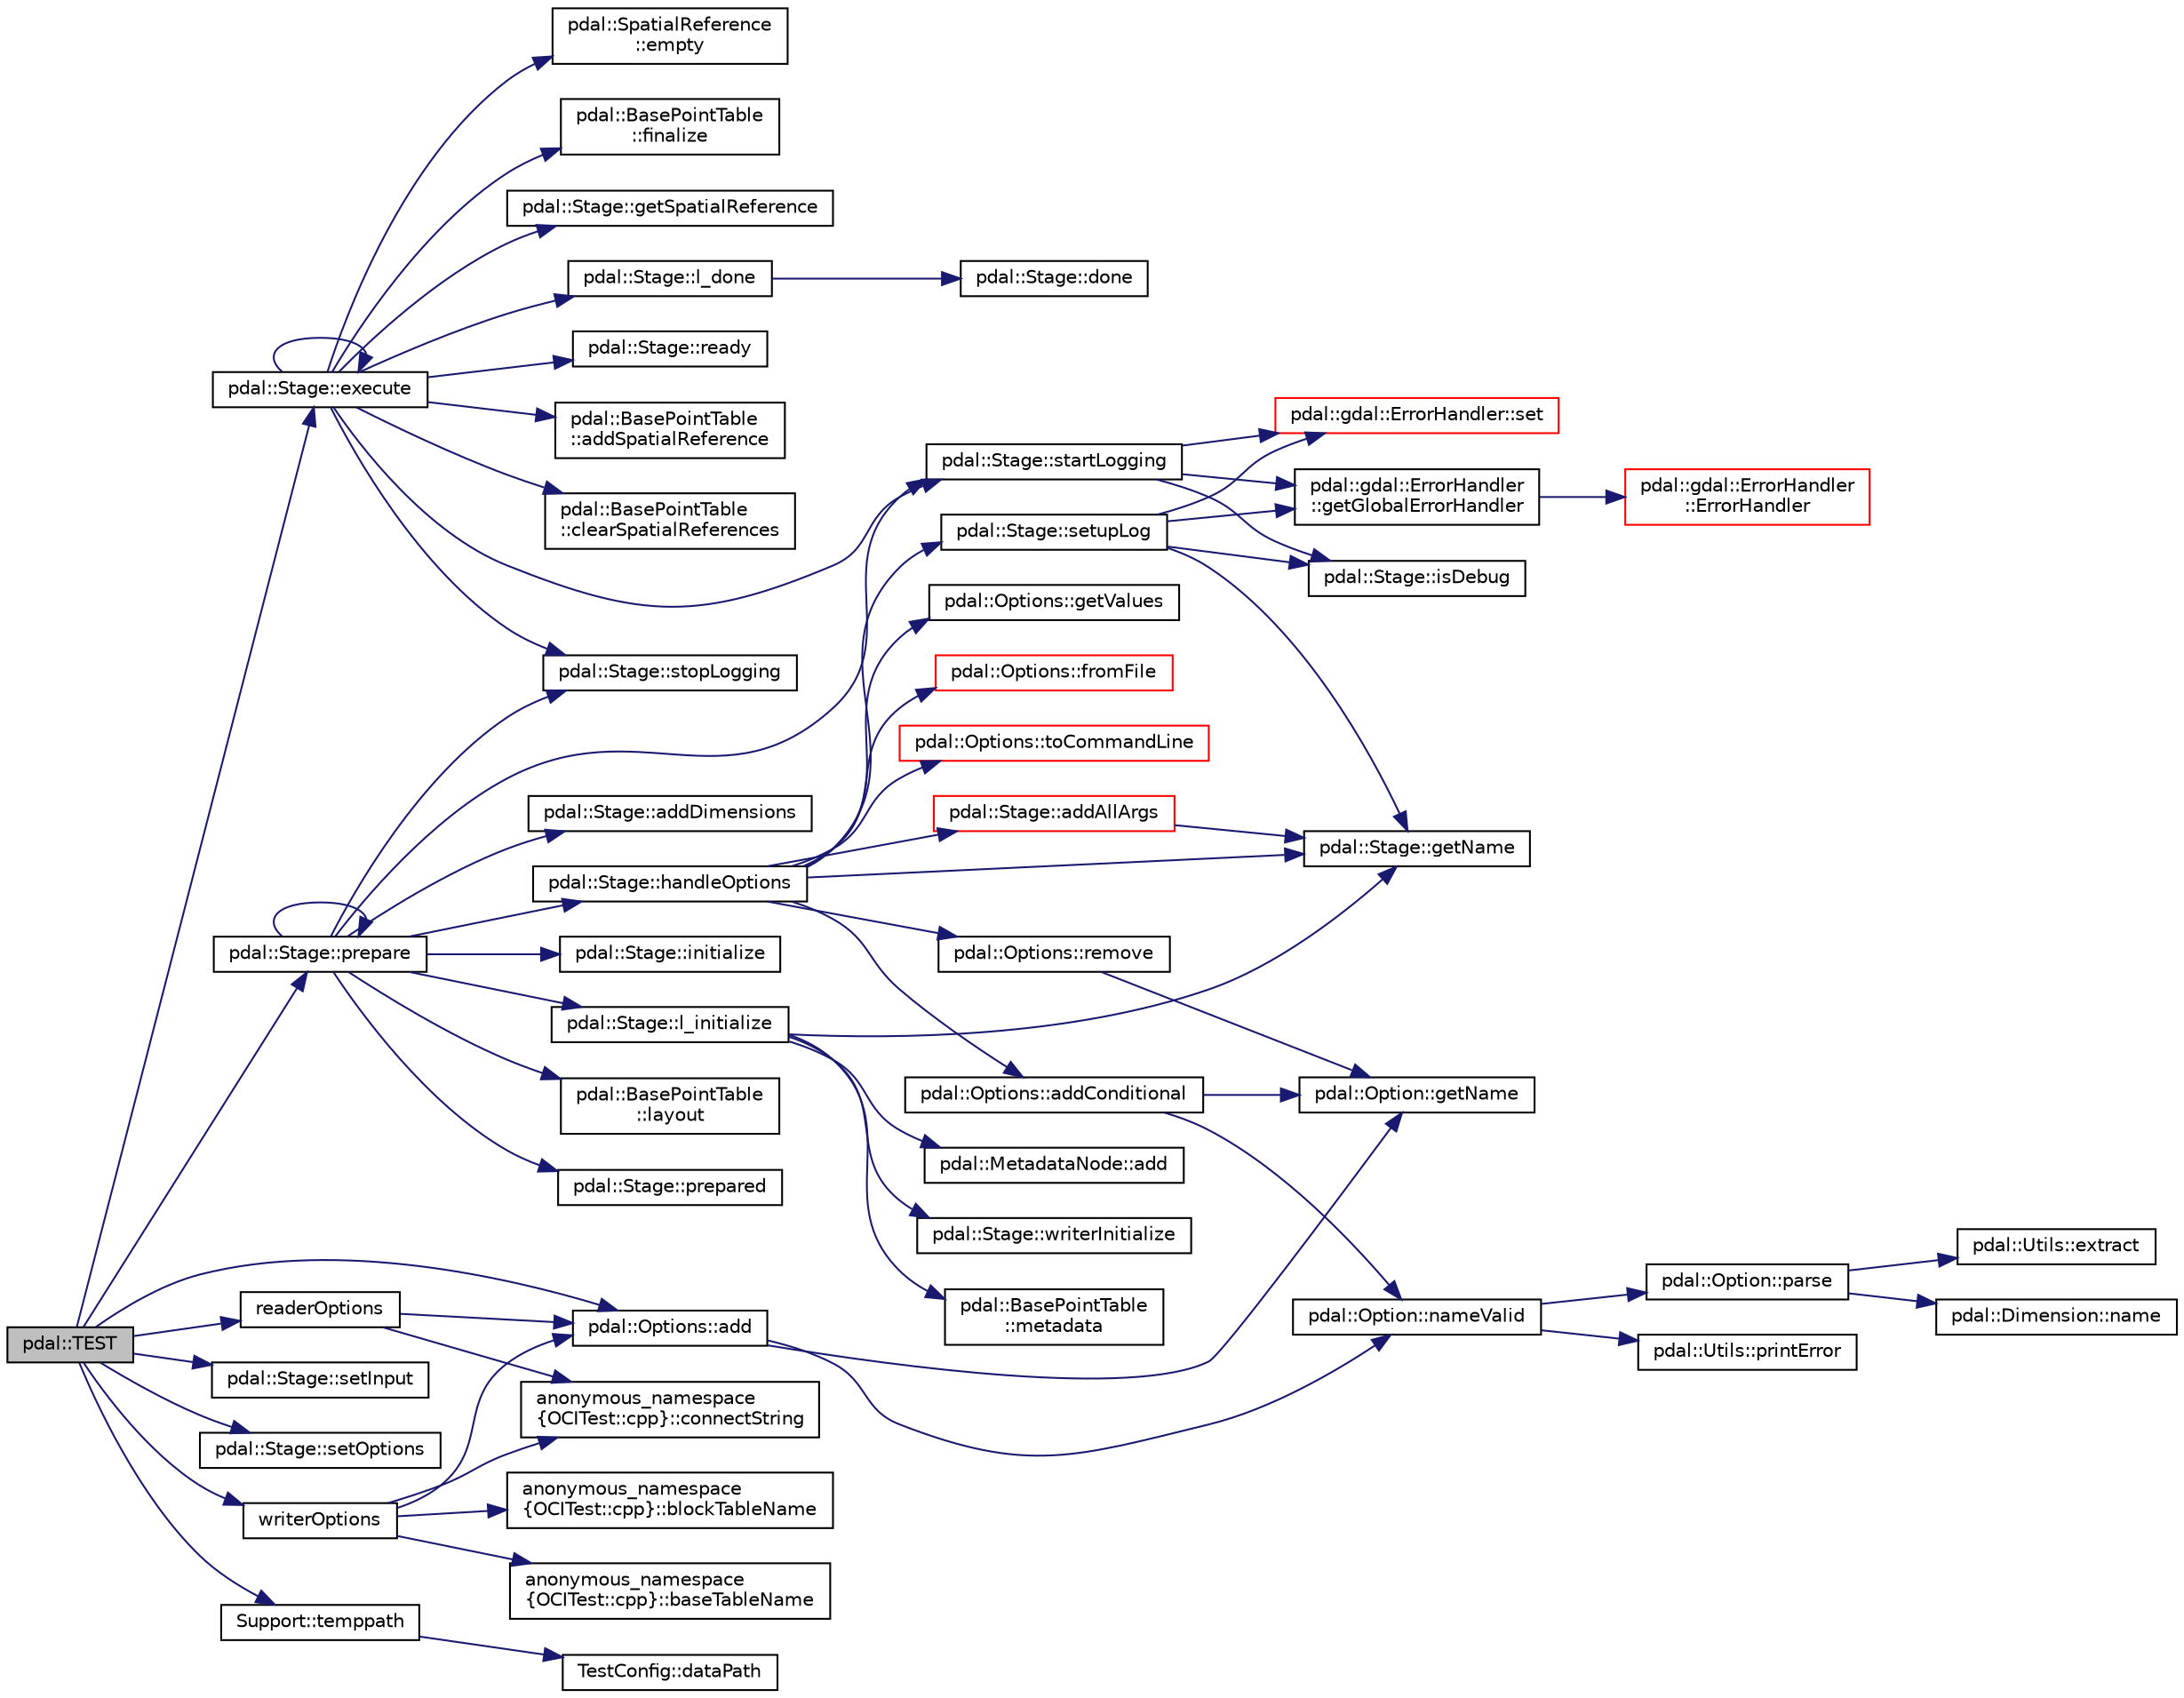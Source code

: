 digraph "pdal::TEST"
{
  edge [fontname="Helvetica",fontsize="10",labelfontname="Helvetica",labelfontsize="10"];
  node [fontname="Helvetica",fontsize="10",shape=record];
  rankdir="LR";
  Node1 [label="pdal::TEST",height=0.2,width=0.4,color="black", fillcolor="grey75", style="filled", fontcolor="black"];
  Node1 -> Node2 [color="midnightblue",fontsize="10",style="solid",fontname="Helvetica"];
  Node2 [label="pdal::Options::add",height=0.2,width=0.4,color="black", fillcolor="white", style="filled",URL="$classpdal_1_1Options.html#a30826da39f9c4716412141eeeb719032"];
  Node2 -> Node3 [color="midnightblue",fontsize="10",style="solid",fontname="Helvetica"];
  Node3 [label="pdal::Option::nameValid",height=0.2,width=0.4,color="black", fillcolor="white", style="filled",URL="$classpdal_1_1Option.html#aef4422b88464a9cad83b3c11bf1f8cdd"];
  Node3 -> Node4 [color="midnightblue",fontsize="10",style="solid",fontname="Helvetica"];
  Node4 [label="pdal::Option::parse",height=0.2,width=0.4,color="black", fillcolor="white", style="filled",URL="$classpdal_1_1Option.html#a978a36cf9180d3636ea770988961952b"];
  Node4 -> Node5 [color="midnightblue",fontsize="10",style="solid",fontname="Helvetica"];
  Node5 [label="pdal::Utils::extract",height=0.2,width=0.4,color="black", fillcolor="white", style="filled",URL="$namespacepdal_1_1Utils.html#acae5a19cd66121b77e2599daec48413d"];
  Node4 -> Node6 [color="midnightblue",fontsize="10",style="solid",fontname="Helvetica"];
  Node6 [label="pdal::Dimension::name",height=0.2,width=0.4,color="black", fillcolor="white", style="filled",URL="$namespacepdal_1_1Dimension.html#af3176b0b7e6b4be000317846cf7c2718"];
  Node3 -> Node7 [color="midnightblue",fontsize="10",style="solid",fontname="Helvetica"];
  Node7 [label="pdal::Utils::printError",height=0.2,width=0.4,color="black", fillcolor="white", style="filled",URL="$namespacepdal_1_1Utils.html#ada321695f57c876ef51227bdf5b84f7a"];
  Node2 -> Node8 [color="midnightblue",fontsize="10",style="solid",fontname="Helvetica"];
  Node8 [label="pdal::Option::getName",height=0.2,width=0.4,color="black", fillcolor="white", style="filled",URL="$classpdal_1_1Option.html#ad2b7a736742fb343e421fa326ef45c23"];
  Node1 -> Node9 [color="midnightblue",fontsize="10",style="solid",fontname="Helvetica"];
  Node9 [label="pdal::Stage::execute",height=0.2,width=0.4,color="black", fillcolor="white", style="filled",URL="$classpdal_1_1Stage.html#a1615c4aa5ec5e48f90d73f0e7a796935"];
  Node9 -> Node10 [color="midnightblue",fontsize="10",style="solid",fontname="Helvetica"];
  Node10 [label="pdal::BasePointTable\l::addSpatialReference",height=0.2,width=0.4,color="black", fillcolor="white", style="filled",URL="$classpdal_1_1BasePointTable.html#a670592aca912391f1a90073a2031e5e0"];
  Node9 -> Node11 [color="midnightblue",fontsize="10",style="solid",fontname="Helvetica"];
  Node11 [label="pdal::BasePointTable\l::clearSpatialReferences",height=0.2,width=0.4,color="black", fillcolor="white", style="filled",URL="$classpdal_1_1BasePointTable.html#aa3ed63a9e1a8897ccb7dc81a614f6141"];
  Node9 -> Node12 [color="midnightblue",fontsize="10",style="solid",fontname="Helvetica"];
  Node12 [label="pdal::SpatialReference\l::empty",height=0.2,width=0.4,color="black", fillcolor="white", style="filled",URL="$classpdal_1_1SpatialReference.html#a48fa2f7e79ea172b62ad2e874ff01610"];
  Node9 -> Node9 [color="midnightblue",fontsize="10",style="solid",fontname="Helvetica"];
  Node9 -> Node13 [color="midnightblue",fontsize="10",style="solid",fontname="Helvetica"];
  Node13 [label="pdal::BasePointTable\l::finalize",height=0.2,width=0.4,color="black", fillcolor="white", style="filled",URL="$classpdal_1_1BasePointTable.html#a2554cd260c437c9b1e4a017a28a5c7de"];
  Node9 -> Node14 [color="midnightblue",fontsize="10",style="solid",fontname="Helvetica"];
  Node14 [label="pdal::Stage::getSpatialReference",height=0.2,width=0.4,color="black", fillcolor="white", style="filled",URL="$classpdal_1_1Stage.html#a9889b4446f40daa6f4cd7bfe3c567839"];
  Node9 -> Node15 [color="midnightblue",fontsize="10",style="solid",fontname="Helvetica"];
  Node15 [label="pdal::Stage::l_done",height=0.2,width=0.4,color="black", fillcolor="white", style="filled",URL="$classpdal_1_1Stage.html#a1b00532ede55b90a7b6332a2966f5626"];
  Node15 -> Node16 [color="midnightblue",fontsize="10",style="solid",fontname="Helvetica"];
  Node16 [label="pdal::Stage::done",height=0.2,width=0.4,color="black", fillcolor="white", style="filled",URL="$classpdal_1_1Stage.html#a2444e73dc41bfc0b94981909595ef2ca"];
  Node9 -> Node17 [color="midnightblue",fontsize="10",style="solid",fontname="Helvetica"];
  Node17 [label="pdal::Stage::ready",height=0.2,width=0.4,color="black", fillcolor="white", style="filled",URL="$classpdal_1_1Stage.html#afb562c59c53ed8120df9106655eb2543"];
  Node9 -> Node18 [color="midnightblue",fontsize="10",style="solid",fontname="Helvetica"];
  Node18 [label="pdal::Stage::startLogging",height=0.2,width=0.4,color="black", fillcolor="white", style="filled",URL="$classpdal_1_1Stage.html#a74cf636cb0f633411e4e40dcd718508a"];
  Node18 -> Node19 [color="midnightblue",fontsize="10",style="solid",fontname="Helvetica"];
  Node19 [label="pdal::gdal::ErrorHandler\l::getGlobalErrorHandler",height=0.2,width=0.4,color="black", fillcolor="white", style="filled",URL="$classpdal_1_1gdal_1_1ErrorHandler.html#a56e0125595a43bf3b0cbd0b9a4bc55ea"];
  Node19 -> Node20 [color="midnightblue",fontsize="10",style="solid",fontname="Helvetica"];
  Node20 [label="pdal::gdal::ErrorHandler\l::ErrorHandler",height=0.2,width=0.4,color="red", fillcolor="white", style="filled",URL="$classpdal_1_1gdal_1_1ErrorHandler.html#a73215504640551589024d36018f81d33"];
  Node18 -> Node21 [color="midnightblue",fontsize="10",style="solid",fontname="Helvetica"];
  Node21 [label="pdal::Stage::isDebug",height=0.2,width=0.4,color="black", fillcolor="white", style="filled",URL="$classpdal_1_1Stage.html#aec4fb27c40bb4b032ff003a89a950dd4"];
  Node18 -> Node22 [color="midnightblue",fontsize="10",style="solid",fontname="Helvetica"];
  Node22 [label="pdal::gdal::ErrorHandler::set",height=0.2,width=0.4,color="red", fillcolor="white", style="filled",URL="$classpdal_1_1gdal_1_1ErrorHandler.html#ace1cff928ab179f671181ebaf4d280a4"];
  Node9 -> Node23 [color="midnightblue",fontsize="10",style="solid",fontname="Helvetica"];
  Node23 [label="pdal::Stage::stopLogging",height=0.2,width=0.4,color="black", fillcolor="white", style="filled",URL="$classpdal_1_1Stage.html#ae49e996fe285350923a3bf44d027adad"];
  Node1 -> Node24 [color="midnightblue",fontsize="10",style="solid",fontname="Helvetica"];
  Node24 [label="pdal::Stage::prepare",height=0.2,width=0.4,color="black", fillcolor="white", style="filled",URL="$classpdal_1_1Stage.html#a4b9296a59f8852b3d08630f1086bfbea"];
  Node24 -> Node25 [color="midnightblue",fontsize="10",style="solid",fontname="Helvetica"];
  Node25 [label="pdal::Stage::addDimensions",height=0.2,width=0.4,color="black", fillcolor="white", style="filled",URL="$classpdal_1_1Stage.html#a7ec627c76e1c30fc53780bd81d08d4ad"];
  Node24 -> Node26 [color="midnightblue",fontsize="10",style="solid",fontname="Helvetica"];
  Node26 [label="pdal::Stage::handleOptions",height=0.2,width=0.4,color="black", fillcolor="white", style="filled",URL="$classpdal_1_1Stage.html#a75f17f9b67f48f6aab1d98aadefc4d5c"];
  Node26 -> Node27 [color="midnightblue",fontsize="10",style="solid",fontname="Helvetica"];
  Node27 [label="pdal::Stage::addAllArgs",height=0.2,width=0.4,color="red", fillcolor="white", style="filled",URL="$classpdal_1_1Stage.html#a75ff99f7b665c6573e304ed4148dd99e"];
  Node27 -> Node28 [color="midnightblue",fontsize="10",style="solid",fontname="Helvetica"];
  Node28 [label="pdal::Stage::getName",height=0.2,width=0.4,color="black", fillcolor="white", style="filled",URL="$classpdal_1_1Stage.html#a6c81d6fbbac17ebe4cd63806916cc750"];
  Node26 -> Node29 [color="midnightblue",fontsize="10",style="solid",fontname="Helvetica"];
  Node29 [label="pdal::Options::getValues",height=0.2,width=0.4,color="black", fillcolor="white", style="filled",URL="$classpdal_1_1Options.html#a99aa4c0c7ba443d584f741d22d37f6a5"];
  Node26 -> Node30 [color="midnightblue",fontsize="10",style="solid",fontname="Helvetica"];
  Node30 [label="pdal::Options::addConditional",height=0.2,width=0.4,color="black", fillcolor="white", style="filled",URL="$classpdal_1_1Options.html#aab2dd4f9208512ad8c38a71ad9d2c98b"];
  Node30 -> Node3 [color="midnightblue",fontsize="10",style="solid",fontname="Helvetica"];
  Node30 -> Node8 [color="midnightblue",fontsize="10",style="solid",fontname="Helvetica"];
  Node26 -> Node31 [color="midnightblue",fontsize="10",style="solid",fontname="Helvetica"];
  Node31 [label="pdal::Options::fromFile",height=0.2,width=0.4,color="red", fillcolor="white", style="filled",URL="$classpdal_1_1Options.html#a541bdbfe72511dad8a22236f0a3cb2ab"];
  Node26 -> Node32 [color="midnightblue",fontsize="10",style="solid",fontname="Helvetica"];
  Node32 [label="pdal::Options::remove",height=0.2,width=0.4,color="black", fillcolor="white", style="filled",URL="$classpdal_1_1Options.html#a0d9ebe7f77b36dea85b51eb0098a5df0"];
  Node32 -> Node8 [color="midnightblue",fontsize="10",style="solid",fontname="Helvetica"];
  Node26 -> Node33 [color="midnightblue",fontsize="10",style="solid",fontname="Helvetica"];
  Node33 [label="pdal::Options::toCommandLine",height=0.2,width=0.4,color="red", fillcolor="white", style="filled",URL="$classpdal_1_1Options.html#afb18dcc4f3883b8413171db00482959c"];
  Node26 -> Node28 [color="midnightblue",fontsize="10",style="solid",fontname="Helvetica"];
  Node26 -> Node34 [color="midnightblue",fontsize="10",style="solid",fontname="Helvetica"];
  Node34 [label="pdal::Stage::setupLog",height=0.2,width=0.4,color="black", fillcolor="white", style="filled",URL="$classpdal_1_1Stage.html#ab94db25b14b94de1f62f9738327accd2"];
  Node34 -> Node28 [color="midnightblue",fontsize="10",style="solid",fontname="Helvetica"];
  Node34 -> Node19 [color="midnightblue",fontsize="10",style="solid",fontname="Helvetica"];
  Node34 -> Node22 [color="midnightblue",fontsize="10",style="solid",fontname="Helvetica"];
  Node34 -> Node21 [color="midnightblue",fontsize="10",style="solid",fontname="Helvetica"];
  Node24 -> Node35 [color="midnightblue",fontsize="10",style="solid",fontname="Helvetica"];
  Node35 [label="pdal::Stage::initialize",height=0.2,width=0.4,color="black", fillcolor="white", style="filled",URL="$classpdal_1_1Stage.html#a5b422f842a6374b448439df99fe6e07e"];
  Node24 -> Node36 [color="midnightblue",fontsize="10",style="solid",fontname="Helvetica"];
  Node36 [label="pdal::Stage::l_initialize",height=0.2,width=0.4,color="black", fillcolor="white", style="filled",URL="$classpdal_1_1Stage.html#a6c85dfbf6a674dbc2eda76a79efada48"];
  Node36 -> Node37 [color="midnightblue",fontsize="10",style="solid",fontname="Helvetica"];
  Node37 [label="pdal::BasePointTable\l::metadata",height=0.2,width=0.4,color="black", fillcolor="white", style="filled",URL="$classpdal_1_1BasePointTable.html#a03429472e71e5dd323bc92319f4a9df6"];
  Node36 -> Node38 [color="midnightblue",fontsize="10",style="solid",fontname="Helvetica"];
  Node38 [label="pdal::MetadataNode::add",height=0.2,width=0.4,color="black", fillcolor="white", style="filled",URL="$classpdal_1_1MetadataNode.html#af2c1c5d91f6ab47a804aa8a0a1b043c2"];
  Node36 -> Node28 [color="midnightblue",fontsize="10",style="solid",fontname="Helvetica"];
  Node36 -> Node39 [color="midnightblue",fontsize="10",style="solid",fontname="Helvetica"];
  Node39 [label="pdal::Stage::writerInitialize",height=0.2,width=0.4,color="black", fillcolor="white", style="filled",URL="$classpdal_1_1Stage.html#a0d7c0bb23ed18577b1aa58b02448487f"];
  Node24 -> Node40 [color="midnightblue",fontsize="10",style="solid",fontname="Helvetica"];
  Node40 [label="pdal::BasePointTable\l::layout",height=0.2,width=0.4,color="black", fillcolor="white", style="filled",URL="$classpdal_1_1BasePointTable.html#a7e3a12a1f29e6cd10d8669ed3d07eb94"];
  Node24 -> Node24 [color="midnightblue",fontsize="10",style="solid",fontname="Helvetica"];
  Node24 -> Node41 [color="midnightblue",fontsize="10",style="solid",fontname="Helvetica"];
  Node41 [label="pdal::Stage::prepared",height=0.2,width=0.4,color="black", fillcolor="white", style="filled",URL="$classpdal_1_1Stage.html#affff6bc9dbff793d074d76333c5732dd"];
  Node24 -> Node18 [color="midnightblue",fontsize="10",style="solid",fontname="Helvetica"];
  Node24 -> Node23 [color="midnightblue",fontsize="10",style="solid",fontname="Helvetica"];
  Node1 -> Node42 [color="midnightblue",fontsize="10",style="solid",fontname="Helvetica"];
  Node42 [label="readerOptions",height=0.2,width=0.4,color="black", fillcolor="white", style="filled",URL="$OCITest_8cpp.html#a6199cf7554920d2a08861796fcffebaa"];
  Node42 -> Node2 [color="midnightblue",fontsize="10",style="solid",fontname="Helvetica"];
  Node42 -> Node43 [color="midnightblue",fontsize="10",style="solid",fontname="Helvetica"];
  Node43 [label="anonymous_namespace\l\{OCITest::cpp\}::connectString",height=0.2,width=0.4,color="black", fillcolor="white", style="filled",URL="$namespaceanonymous__namespace_02OCITest_8cpp_03.html#a16b0d908e41f34b0693fc46ce9c44aef"];
  Node1 -> Node44 [color="midnightblue",fontsize="10",style="solid",fontname="Helvetica"];
  Node44 [label="pdal::Stage::setInput",height=0.2,width=0.4,color="black", fillcolor="white", style="filled",URL="$classpdal_1_1Stage.html#abfd87d459bea04a919aace286b2e377e"];
  Node1 -> Node45 [color="midnightblue",fontsize="10",style="solid",fontname="Helvetica"];
  Node45 [label="pdal::Stage::setOptions",height=0.2,width=0.4,color="black", fillcolor="white", style="filled",URL="$classpdal_1_1Stage.html#acb2434df20f371f1fec9577de3cf0046"];
  Node1 -> Node46 [color="midnightblue",fontsize="10",style="solid",fontname="Helvetica"];
  Node46 [label="Support::temppath",height=0.2,width=0.4,color="black", fillcolor="white", style="filled",URL="$classSupport.html#a987d7adce1636b5852ff41a1d34d37bd"];
  Node46 -> Node47 [color="midnightblue",fontsize="10",style="solid",fontname="Helvetica"];
  Node47 [label="TestConfig::dataPath",height=0.2,width=0.4,color="black", fillcolor="white", style="filled",URL="$namespaceTestConfig.html#a0e622015f0610c2cfcbb3739b972d877"];
  Node1 -> Node48 [color="midnightblue",fontsize="10",style="solid",fontname="Helvetica"];
  Node48 [label="writerOptions",height=0.2,width=0.4,color="black", fillcolor="white", style="filled",URL="$OCITest_8cpp.html#a2895bbda54dda93a0d4b7e0947874134"];
  Node48 -> Node2 [color="midnightblue",fontsize="10",style="solid",fontname="Helvetica"];
  Node48 -> Node49 [color="midnightblue",fontsize="10",style="solid",fontname="Helvetica"];
  Node49 [label="anonymous_namespace\l\{OCITest::cpp\}::baseTableName",height=0.2,width=0.4,color="black", fillcolor="white", style="filled",URL="$namespaceanonymous__namespace_02OCITest_8cpp_03.html#a1380dded253231dc713e62e8ff93c442"];
  Node48 -> Node50 [color="midnightblue",fontsize="10",style="solid",fontname="Helvetica"];
  Node50 [label="anonymous_namespace\l\{OCITest::cpp\}::blockTableName",height=0.2,width=0.4,color="black", fillcolor="white", style="filled",URL="$namespaceanonymous__namespace_02OCITest_8cpp_03.html#a157eaa1497d3aed10470f2c1b9571b6e"];
  Node48 -> Node43 [color="midnightblue",fontsize="10",style="solid",fontname="Helvetica"];
}
